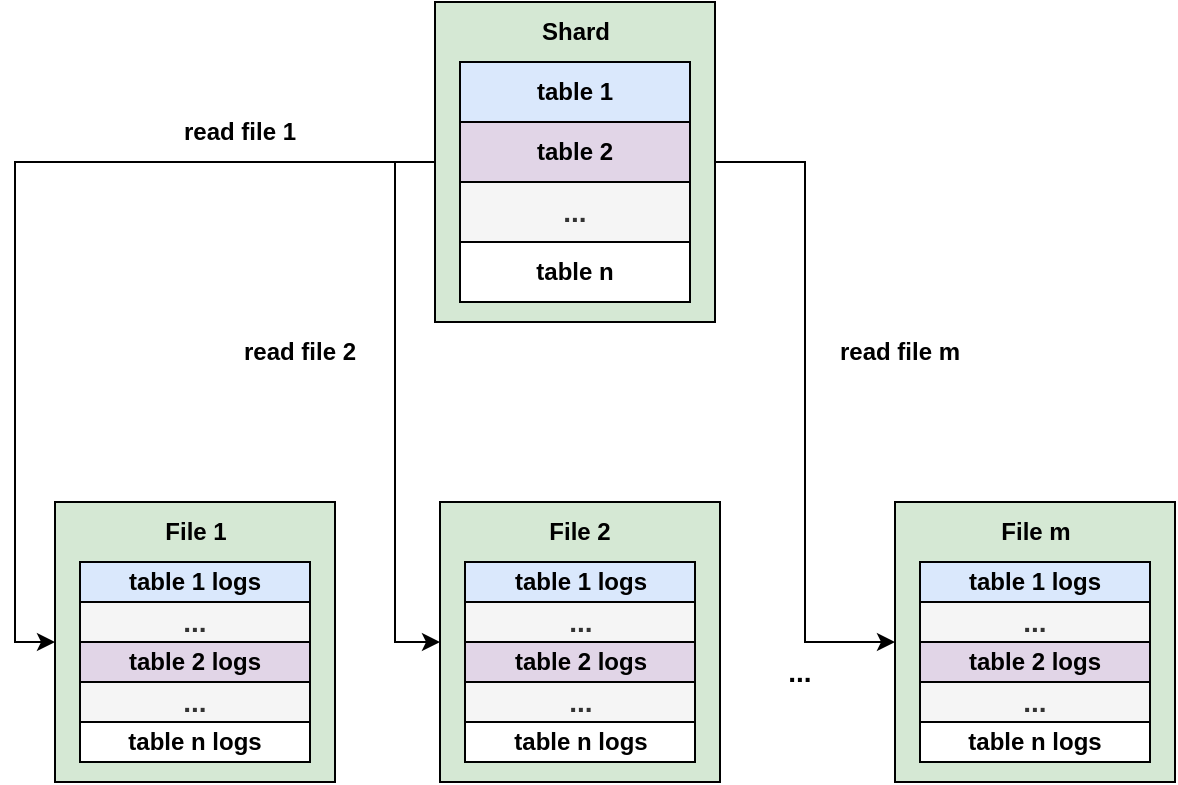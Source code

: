 <mxfile version="21.6.2" type="github">
  <diagram name="第 1 页" id="GNT0aO6SYC5j8JtBL5FU">
    <mxGraphModel dx="1224" dy="558" grid="1" gridSize="10" guides="1" tooltips="1" connect="1" arrows="1" fold="1" page="1" pageScale="1" pageWidth="827" pageHeight="1169" math="0" shadow="0">
      <root>
        <mxCell id="0" />
        <mxCell id="1" parent="0" />
        <mxCell id="uIW3r-pRQoelT44IMbEY-37" value="" style="rounded=0;whiteSpace=wrap;html=1;fillColor=#d5e8d4;strokeColor=#000000;fontStyle=1" parent="1" vertex="1">
          <mxGeometry x="557.5" y="390" width="140" height="140" as="geometry" />
        </mxCell>
        <mxCell id="uIW3r-pRQoelT44IMbEY-36" value="" style="rounded=0;whiteSpace=wrap;html=1;fillColor=#d5e8d4;strokeColor=#000000;fontStyle=1" parent="1" vertex="1">
          <mxGeometry x="330" y="390" width="140" height="140" as="geometry" />
        </mxCell>
        <mxCell id="uIW3r-pRQoelT44IMbEY-35" value="" style="rounded=0;whiteSpace=wrap;html=1;fillColor=#d5e8d4;strokeColor=#000000;fontStyle=1" parent="1" vertex="1">
          <mxGeometry x="137.5" y="390" width="140" height="140" as="geometry" />
        </mxCell>
        <mxCell id="uIW3r-pRQoelT44IMbEY-38" style="edgeStyle=orthogonalEdgeStyle;rounded=0;orthogonalLoop=1;jettySize=auto;html=1;exitX=0;exitY=0.5;exitDx=0;exitDy=0;entryX=0;entryY=0.5;entryDx=0;entryDy=0;fontStyle=1" parent="1" source="uIW3r-pRQoelT44IMbEY-1" target="uIW3r-pRQoelT44IMbEY-35" edge="1">
          <mxGeometry relative="1" as="geometry" />
        </mxCell>
        <mxCell id="uIW3r-pRQoelT44IMbEY-39" style="edgeStyle=orthogonalEdgeStyle;rounded=0;orthogonalLoop=1;jettySize=auto;html=1;exitX=0;exitY=0.5;exitDx=0;exitDy=0;entryX=0;entryY=0.5;entryDx=0;entryDy=0;fontStyle=1" parent="1" source="uIW3r-pRQoelT44IMbEY-1" target="uIW3r-pRQoelT44IMbEY-36" edge="1">
          <mxGeometry relative="1" as="geometry" />
        </mxCell>
        <mxCell id="uIW3r-pRQoelT44IMbEY-40" style="edgeStyle=orthogonalEdgeStyle;rounded=0;orthogonalLoop=1;jettySize=auto;html=1;exitX=1;exitY=0.5;exitDx=0;exitDy=0;entryX=0;entryY=0.5;entryDx=0;entryDy=0;fontStyle=1" parent="1" source="uIW3r-pRQoelT44IMbEY-1" target="uIW3r-pRQoelT44IMbEY-37" edge="1">
          <mxGeometry relative="1" as="geometry" />
        </mxCell>
        <mxCell id="uIW3r-pRQoelT44IMbEY-1" value="" style="rounded=0;whiteSpace=wrap;html=1;fillColor=#d5e8d4;strokeColor=#000000;fontStyle=1" parent="1" vertex="1">
          <mxGeometry x="327.5" y="140" width="140" height="160" as="geometry" />
        </mxCell>
        <mxCell id="uIW3r-pRQoelT44IMbEY-5" value="table 1" style="rounded=0;whiteSpace=wrap;html=1;fillColor=#dae8fc;strokeColor=#000000;fontStyle=1" parent="1" vertex="1">
          <mxGeometry x="340" y="170" width="115" height="30" as="geometry" />
        </mxCell>
        <mxCell id="uIW3r-pRQoelT44IMbEY-9" value="table 2" style="rounded=0;whiteSpace=wrap;html=1;fillColor=#e1d5e7;strokeColor=#000000;fontStyle=1" parent="1" vertex="1">
          <mxGeometry x="340" y="200" width="115" height="30" as="geometry" />
        </mxCell>
        <mxCell id="uIW3r-pRQoelT44IMbEY-10" value="&lt;font style=&quot;font-size: 14px;&quot;&gt;&lt;span&gt;...&lt;/span&gt;&lt;/font&gt;" style="rounded=0;whiteSpace=wrap;html=1;fillColor=#f5f5f5;strokeColor=#000000;fontColor=#333333;fontStyle=1" parent="1" vertex="1">
          <mxGeometry x="340" y="230" width="115" height="30" as="geometry" />
        </mxCell>
        <mxCell id="uIW3r-pRQoelT44IMbEY-14" value="table n" style="rounded=0;whiteSpace=wrap;html=1;fontStyle=1;strokeColor=#000000;" parent="1" vertex="1">
          <mxGeometry x="340" y="260" width="115" height="30" as="geometry" />
        </mxCell>
        <mxCell id="uIW3r-pRQoelT44IMbEY-15" value="Shard" style="text;html=1;strokeColor=none;fillColor=none;align=center;verticalAlign=middle;whiteSpace=wrap;rounded=0;fontStyle=1" parent="1" vertex="1">
          <mxGeometry x="368" y="140" width="60" height="30" as="geometry" />
        </mxCell>
        <mxCell id="uIW3r-pRQoelT44IMbEY-16" value="table 1 logs" style="rounded=0;whiteSpace=wrap;html=1;fillColor=#dae8fc;strokeColor=#000000;fontStyle=1" parent="1" vertex="1">
          <mxGeometry x="150" y="420" width="115" height="20" as="geometry" />
        </mxCell>
        <mxCell id="uIW3r-pRQoelT44IMbEY-17" value="&lt;font style=&quot;font-size: 14px;&quot;&gt;&lt;span&gt;...&lt;/span&gt;&lt;/font&gt;" style="rounded=0;whiteSpace=wrap;html=1;fillColor=#f5f5f5;strokeColor=#000000;fontColor=#333333;fontStyle=1" parent="1" vertex="1">
          <mxGeometry x="150" y="440" width="115" height="20" as="geometry" />
        </mxCell>
        <mxCell id="uIW3r-pRQoelT44IMbEY-18" value="table 2 logs" style="rounded=0;whiteSpace=wrap;html=1;fillColor=#e1d5e7;strokeColor=#000000;fontStyle=1" parent="1" vertex="1">
          <mxGeometry x="150" y="460" width="115" height="20" as="geometry" />
        </mxCell>
        <mxCell id="uIW3r-pRQoelT44IMbEY-19" value="&lt;font style=&quot;font-size: 14px;&quot;&gt;&lt;span&gt;...&lt;/span&gt;&lt;/font&gt;" style="rounded=0;whiteSpace=wrap;html=1;fillColor=#f5f5f5;strokeColor=#000000;fontColor=#333333;fontStyle=1" parent="1" vertex="1">
          <mxGeometry x="150" y="480" width="115" height="20" as="geometry" />
        </mxCell>
        <mxCell id="uIW3r-pRQoelT44IMbEY-20" value="table n logs" style="rounded=0;whiteSpace=wrap;html=1;fontStyle=1;strokeColor=#000000;" parent="1" vertex="1">
          <mxGeometry x="150" y="500" width="115" height="20" as="geometry" />
        </mxCell>
        <mxCell id="uIW3r-pRQoelT44IMbEY-21" value="table 1 logs" style="rounded=0;whiteSpace=wrap;html=1;fillColor=#dae8fc;strokeColor=#000000;fontStyle=1" parent="1" vertex="1">
          <mxGeometry x="342.5" y="420" width="115" height="20" as="geometry" />
        </mxCell>
        <mxCell id="uIW3r-pRQoelT44IMbEY-22" value="&lt;font style=&quot;font-size: 14px;&quot;&gt;&lt;span&gt;...&lt;/span&gt;&lt;/font&gt;" style="rounded=0;whiteSpace=wrap;html=1;fillColor=#f5f5f5;strokeColor=#000000;fontColor=#333333;fontStyle=1" parent="1" vertex="1">
          <mxGeometry x="342.5" y="440" width="115" height="20" as="geometry" />
        </mxCell>
        <mxCell id="uIW3r-pRQoelT44IMbEY-23" value="table 2 logs" style="rounded=0;whiteSpace=wrap;html=1;fillColor=#e1d5e7;strokeColor=#000000;fontStyle=1" parent="1" vertex="1">
          <mxGeometry x="342.5" y="460" width="115" height="20" as="geometry" />
        </mxCell>
        <mxCell id="uIW3r-pRQoelT44IMbEY-24" value="&lt;font style=&quot;font-size: 14px;&quot;&gt;&lt;span&gt;...&lt;/span&gt;&lt;/font&gt;" style="rounded=0;whiteSpace=wrap;html=1;fillColor=#f5f5f5;strokeColor=#000000;fontColor=#333333;fontStyle=1" parent="1" vertex="1">
          <mxGeometry x="342.5" y="480" width="115" height="20" as="geometry" />
        </mxCell>
        <mxCell id="uIW3r-pRQoelT44IMbEY-25" value="table n logs" style="rounded=0;whiteSpace=wrap;html=1;fontStyle=1;strokeColor=#000000;" parent="1" vertex="1">
          <mxGeometry x="342.5" y="500" width="115" height="20" as="geometry" />
        </mxCell>
        <mxCell id="uIW3r-pRQoelT44IMbEY-26" value="table 1 logs" style="rounded=0;whiteSpace=wrap;html=1;fillColor=#dae8fc;strokeColor=#000000;fontStyle=1" parent="1" vertex="1">
          <mxGeometry x="570" y="420" width="115" height="20" as="geometry" />
        </mxCell>
        <mxCell id="uIW3r-pRQoelT44IMbEY-27" value="&lt;font style=&quot;font-size: 14px;&quot;&gt;&lt;span&gt;...&lt;/span&gt;&lt;/font&gt;" style="rounded=0;whiteSpace=wrap;html=1;fillColor=#f5f5f5;strokeColor=#000000;fontColor=#333333;fontStyle=1" parent="1" vertex="1">
          <mxGeometry x="570" y="440" width="115" height="20" as="geometry" />
        </mxCell>
        <mxCell id="uIW3r-pRQoelT44IMbEY-28" value="table 2 logs" style="rounded=0;whiteSpace=wrap;html=1;fillColor=#e1d5e7;strokeColor=#000000;fontStyle=1" parent="1" vertex="1">
          <mxGeometry x="570" y="460" width="115" height="20" as="geometry" />
        </mxCell>
        <mxCell id="uIW3r-pRQoelT44IMbEY-29" value="&lt;font style=&quot;font-size: 14px;&quot;&gt;&lt;span&gt;...&lt;/span&gt;&lt;/font&gt;" style="rounded=0;whiteSpace=wrap;html=1;fillColor=#f5f5f5;strokeColor=#000000;fontColor=#333333;fontStyle=1" parent="1" vertex="1">
          <mxGeometry x="570" y="480" width="115" height="20" as="geometry" />
        </mxCell>
        <mxCell id="uIW3r-pRQoelT44IMbEY-30" value="table n logs" style="rounded=0;whiteSpace=wrap;html=1;fontStyle=1;strokeColor=#000000;" parent="1" vertex="1">
          <mxGeometry x="570" y="500" width="115" height="20" as="geometry" />
        </mxCell>
        <mxCell id="uIW3r-pRQoelT44IMbEY-31" value="&lt;font style=&quot;font-size: 14px;&quot;&gt;&lt;span&gt;...&lt;/span&gt;&lt;br&gt;&lt;/font&gt;" style="text;html=1;strokeColor=none;fillColor=none;align=center;verticalAlign=middle;whiteSpace=wrap;rounded=0;fontStyle=1" parent="1" vertex="1">
          <mxGeometry x="480" y="460" width="60" height="30" as="geometry" />
        </mxCell>
        <mxCell id="uIW3r-pRQoelT44IMbEY-32" value="File 1" style="text;html=1;strokeColor=none;fillColor=none;align=center;verticalAlign=middle;whiteSpace=wrap;rounded=0;fontStyle=1" parent="1" vertex="1">
          <mxGeometry x="177.5" y="390" width="60" height="30" as="geometry" />
        </mxCell>
        <mxCell id="uIW3r-pRQoelT44IMbEY-33" value="File 2" style="text;html=1;strokeColor=none;fillColor=none;align=center;verticalAlign=middle;whiteSpace=wrap;rounded=0;fontStyle=1" parent="1" vertex="1">
          <mxGeometry x="370" y="390" width="60" height="30" as="geometry" />
        </mxCell>
        <mxCell id="uIW3r-pRQoelT44IMbEY-34" value="File m" style="text;html=1;strokeColor=none;fillColor=none;align=center;verticalAlign=middle;whiteSpace=wrap;rounded=0;fontStyle=1" parent="1" vertex="1">
          <mxGeometry x="597.5" y="390" width="60" height="30" as="geometry" />
        </mxCell>
        <mxCell id="uIW3r-pRQoelT44IMbEY-42" value="read file 1" style="text;html=1;strokeColor=none;fillColor=none;align=center;verticalAlign=middle;whiteSpace=wrap;rounded=0;fontStyle=1" parent="1" vertex="1">
          <mxGeometry x="180" y="190" width="100" height="30" as="geometry" />
        </mxCell>
        <mxCell id="uIW3r-pRQoelT44IMbEY-43" value="read file 2" style="text;html=1;strokeColor=none;fillColor=none;align=center;verticalAlign=middle;whiteSpace=wrap;rounded=0;fontStyle=1" parent="1" vertex="1">
          <mxGeometry x="210" y="300" width="100" height="30" as="geometry" />
        </mxCell>
        <mxCell id="uIW3r-pRQoelT44IMbEY-44" value="read file m" style="text;html=1;strokeColor=none;fillColor=none;align=center;verticalAlign=middle;whiteSpace=wrap;rounded=0;fontStyle=1" parent="1" vertex="1">
          <mxGeometry x="510" y="300" width="100" height="30" as="geometry" />
        </mxCell>
      </root>
    </mxGraphModel>
  </diagram>
</mxfile>
